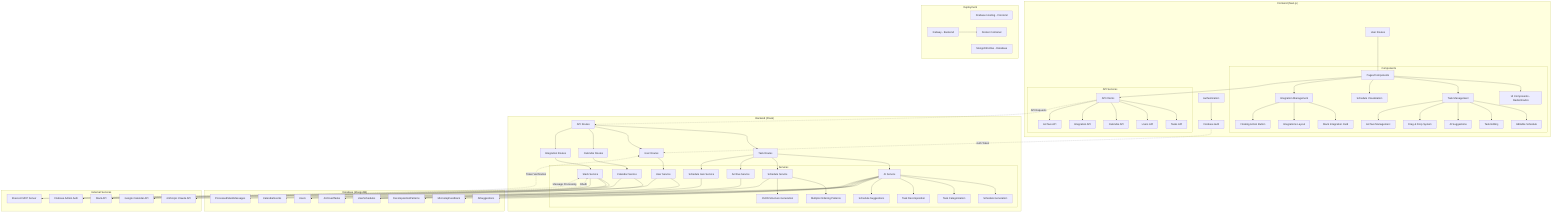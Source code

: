 graph TD
    subgraph "Frontend (Next.js)"
        A1[Authentication] --> A2[Firebase Auth]
        A3[User Routes] --- A4[Pages/Components]
        
        subgraph "Components"
            A4 --> A5[UI Components - Radix/shadcn]
            A4 --> A6[Task Management]
            A4 --> A7[Schedule Visualization]
            A4 --> A11[Integration Management]
            A6 --> A8[Editable Schedule]
            A6 --> A9[Task Editing]
            A6 --> A10[AI Suggestions]
            A6 --> A15[Drag & Drop System]
            A6 --> A16[Archive Management]
            A11 --> A12[Slack Integration Card]
            A11 --> A13[Integrations Layout]
            A11 --> A14[Floating Action Button]
        end
        
        subgraph "API Services"
            B1[API Clients]
            B1 --> B2[Tasks API]
            B1 --> B3[Users API]
            B1 --> B4[Calendar API]
            B1 --> B5[Integration API]
            B1 --> B6[Archive API]
        end
        
        A4 --> B1
    end
    
    subgraph "Backend (Flask)"
        C1[API Routes] --> C2[Task Routes]
        C1 --> C3[User Routes]
        C1 --> C4[Calendar Routes]
        C1 --> C5[Integration Routes]
        
        subgraph "Services"
            D1[AI Service]
            D1 --> D2[Schedule Generation]
            D1 --> D3[Task Categorization]
            D1 --> D4[Task Decomposition]
            D1 --> D5[Schedule Suggestions]
            
            D6[Calendar Service]
            D7[User Service]
            D8[Slack Service]
            D9[Schedule Service]
            D9 --> D10[Multiple Ordering Patterns]
            D9 --> D11[JSON Structure Generation]
            D12[Archive Service]
            D13[Schedule Gen Service]
        end
        
        C2 --> D1
        C3 --> D7
        C4 --> D6
        C5 --> D8
        C2 --> D9
        C2 --> D12
        C2 --> D13
    end
    
    subgraph "Database (MongoDB)"
        E1[UserSchedules]
        E2[Users]
        E3[CalendarEvents]
        E4[AISuggestions]
        E5[MicrostepFeedback]
        E6[DecompositionPatterns]
        E7[ProcessedSlackMessages]
        E8[ArchivedTasks]
    end
    
    subgraph "External Services"
        F1[Google Calendar API]
        F2[Anthropic Claude API]
        F3[Slack API]
        F4[Klavis AI MCP Server]
        F5[Firebase Admin Auth]
    end
    
    subgraph "Deployment"
        G1[Firebase Hosting - Frontend]
        G2[Railway - Backend]
        G3[MongoDB Atlas - Database]
        G4[Docker Container]
        G2 --> G4
    end
    
    D1 --> F2
    D6 --> F1
    D8 --> F3
    D8 --> F4
    
    D1 --> E1
    D1 --> E4
    D1 --> E5
    D1 --> E6
    D6 --> E3
    D7 --> E2
    D8 --> E7
    D9 --> E1
    D12 --> E8
    D13 --> E1
    
    A2 -. Auth Token .-> C3
    B1 -. API Requests .-> C1
    
    F3 -. OAuth .-> D8
    F4 -. Message Processing .-> D8
    F5 -. Token Verification .-> C3
    D7 --> F5
